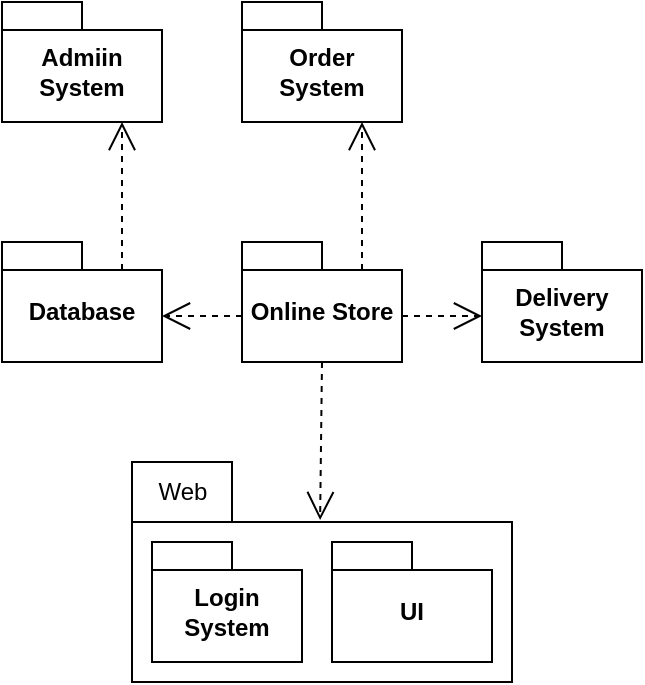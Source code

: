 <mxfile version="24.9.0">
  <diagram name="Страница — 1" id="Npv9i0SgY_SxuGsiKqN0">
    <mxGraphModel dx="1065" dy="950" grid="1" gridSize="10" guides="1" tooltips="1" connect="1" arrows="1" fold="1" page="1" pageScale="1" pageWidth="827" pageHeight="1169" math="0" shadow="0">
      <root>
        <mxCell id="0" />
        <mxCell id="1" parent="0" />
        <mxCell id="hJ4KjkUvV-xydlLt2_b8-7" value="Order System" style="shape=folder;fontStyle=1;spacingTop=10;tabWidth=40;tabHeight=14;tabPosition=left;html=1;whiteSpace=wrap;" vertex="1" parent="1">
          <mxGeometry x="160" y="20" width="80" height="60" as="geometry" />
        </mxCell>
        <mxCell id="hJ4KjkUvV-xydlLt2_b8-8" value="Admiin System" style="shape=folder;fontStyle=1;spacingTop=10;tabWidth=40;tabHeight=14;tabPosition=left;html=1;whiteSpace=wrap;" vertex="1" parent="1">
          <mxGeometry x="40" y="20" width="80" height="60" as="geometry" />
        </mxCell>
        <mxCell id="hJ4KjkUvV-xydlLt2_b8-9" value="Online Store" style="shape=folder;fontStyle=1;spacingTop=10;tabWidth=40;tabHeight=14;tabPosition=left;html=1;whiteSpace=wrap;" vertex="1" parent="1">
          <mxGeometry x="160" y="140" width="80" height="60" as="geometry" />
        </mxCell>
        <mxCell id="hJ4KjkUvV-xydlLt2_b8-10" value="Database" style="shape=folder;fontStyle=1;spacingTop=10;tabWidth=40;tabHeight=14;tabPosition=left;html=1;whiteSpace=wrap;" vertex="1" parent="1">
          <mxGeometry x="40" y="140" width="80" height="60" as="geometry" />
        </mxCell>
        <mxCell id="hJ4KjkUvV-xydlLt2_b8-11" value="Delivery System" style="shape=folder;fontStyle=1;spacingTop=10;tabWidth=40;tabHeight=14;tabPosition=left;html=1;whiteSpace=wrap;" vertex="1" parent="1">
          <mxGeometry x="280" y="140" width="80" height="60" as="geometry" />
        </mxCell>
        <mxCell id="hJ4KjkUvV-xydlLt2_b8-12" value="" style="shape=folder;fontStyle=1;spacingTop=10;tabWidth=50;tabHeight=30;tabPosition=left;html=1;whiteSpace=wrap;" vertex="1" parent="1">
          <mxGeometry x="105" y="250" width="190" height="110" as="geometry" />
        </mxCell>
        <mxCell id="hJ4KjkUvV-xydlLt2_b8-13" value="Web" style="text;html=1;align=center;verticalAlign=middle;resizable=0;points=[];autosize=1;strokeColor=none;fillColor=none;" vertex="1" parent="1">
          <mxGeometry x="105" y="250" width="50" height="30" as="geometry" />
        </mxCell>
        <mxCell id="hJ4KjkUvV-xydlLt2_b8-15" value="Login System" style="shape=folder;fontStyle=1;spacingTop=10;tabWidth=40;tabHeight=14;tabPosition=left;html=1;whiteSpace=wrap;" vertex="1" parent="1">
          <mxGeometry x="115" y="290" width="75" height="60" as="geometry" />
        </mxCell>
        <mxCell id="hJ4KjkUvV-xydlLt2_b8-16" value="UI" style="shape=folder;fontStyle=1;spacingTop=10;tabWidth=40;tabHeight=14;tabPosition=left;html=1;whiteSpace=wrap;" vertex="1" parent="1">
          <mxGeometry x="205" y="290" width="80" height="60" as="geometry" />
        </mxCell>
        <mxCell id="hJ4KjkUvV-xydlLt2_b8-17" value="" style="endArrow=open;endSize=12;dashed=1;html=1;rounded=0;exitX=0.5;exitY=1;exitDx=0;exitDy=0;exitPerimeter=0;entryX=0.495;entryY=0.264;entryDx=0;entryDy=0;entryPerimeter=0;" edge="1" parent="1" source="hJ4KjkUvV-xydlLt2_b8-9" target="hJ4KjkUvV-xydlLt2_b8-12">
          <mxGeometry width="160" relative="1" as="geometry">
            <mxPoint x="170" y="-50" as="sourcePoint" />
            <mxPoint x="330" y="-50" as="targetPoint" />
          </mxGeometry>
        </mxCell>
        <mxCell id="hJ4KjkUvV-xydlLt2_b8-18" value="" style="endArrow=open;endSize=12;dashed=1;html=1;rounded=0;exitX=0;exitY=0;exitDx=60;exitDy=14;exitPerimeter=0;entryX=0.75;entryY=1;entryDx=0;entryDy=0;entryPerimeter=0;" edge="1" parent="1" source="hJ4KjkUvV-xydlLt2_b8-9" target="hJ4KjkUvV-xydlLt2_b8-7">
          <mxGeometry width="160" relative="1" as="geometry">
            <mxPoint x="210" y="210" as="sourcePoint" />
            <mxPoint x="209" y="289" as="targetPoint" />
          </mxGeometry>
        </mxCell>
        <mxCell id="hJ4KjkUvV-xydlLt2_b8-19" value="" style="endArrow=open;endSize=12;dashed=1;html=1;rounded=0;exitX=0;exitY=0;exitDx=60;exitDy=14;exitPerimeter=0;entryX=0.75;entryY=1;entryDx=0;entryDy=0;entryPerimeter=0;" edge="1" parent="1" source="hJ4KjkUvV-xydlLt2_b8-10" target="hJ4KjkUvV-xydlLt2_b8-8">
          <mxGeometry width="160" relative="1" as="geometry">
            <mxPoint x="90" y="34" as="sourcePoint" />
            <mxPoint x="90" y="-40" as="targetPoint" />
          </mxGeometry>
        </mxCell>
        <mxCell id="hJ4KjkUvV-xydlLt2_b8-20" value="" style="endArrow=open;endSize=12;dashed=1;html=1;rounded=0;exitX=0;exitY=0;exitDx=0;exitDy=37;exitPerimeter=0;entryX=0;entryY=0;entryDx=80;entryDy=37;entryPerimeter=0;" edge="1" parent="1" source="hJ4KjkUvV-xydlLt2_b8-9" target="hJ4KjkUvV-xydlLt2_b8-10">
          <mxGeometry width="160" relative="1" as="geometry">
            <mxPoint x="270" y="264" as="sourcePoint" />
            <mxPoint x="270" y="190" as="targetPoint" />
          </mxGeometry>
        </mxCell>
        <mxCell id="hJ4KjkUvV-xydlLt2_b8-21" value="" style="endArrow=open;endSize=12;dashed=1;html=1;rounded=0;exitX=0;exitY=0;exitDx=80;exitDy=37;exitPerimeter=0;entryX=0;entryY=0;entryDx=0;entryDy=37;entryPerimeter=0;" edge="1" parent="1" source="hJ4KjkUvV-xydlLt2_b8-9" target="hJ4KjkUvV-xydlLt2_b8-11">
          <mxGeometry width="160" relative="1" as="geometry">
            <mxPoint x="170" y="187" as="sourcePoint" />
            <mxPoint x="130" y="187" as="targetPoint" />
          </mxGeometry>
        </mxCell>
      </root>
    </mxGraphModel>
  </diagram>
</mxfile>
